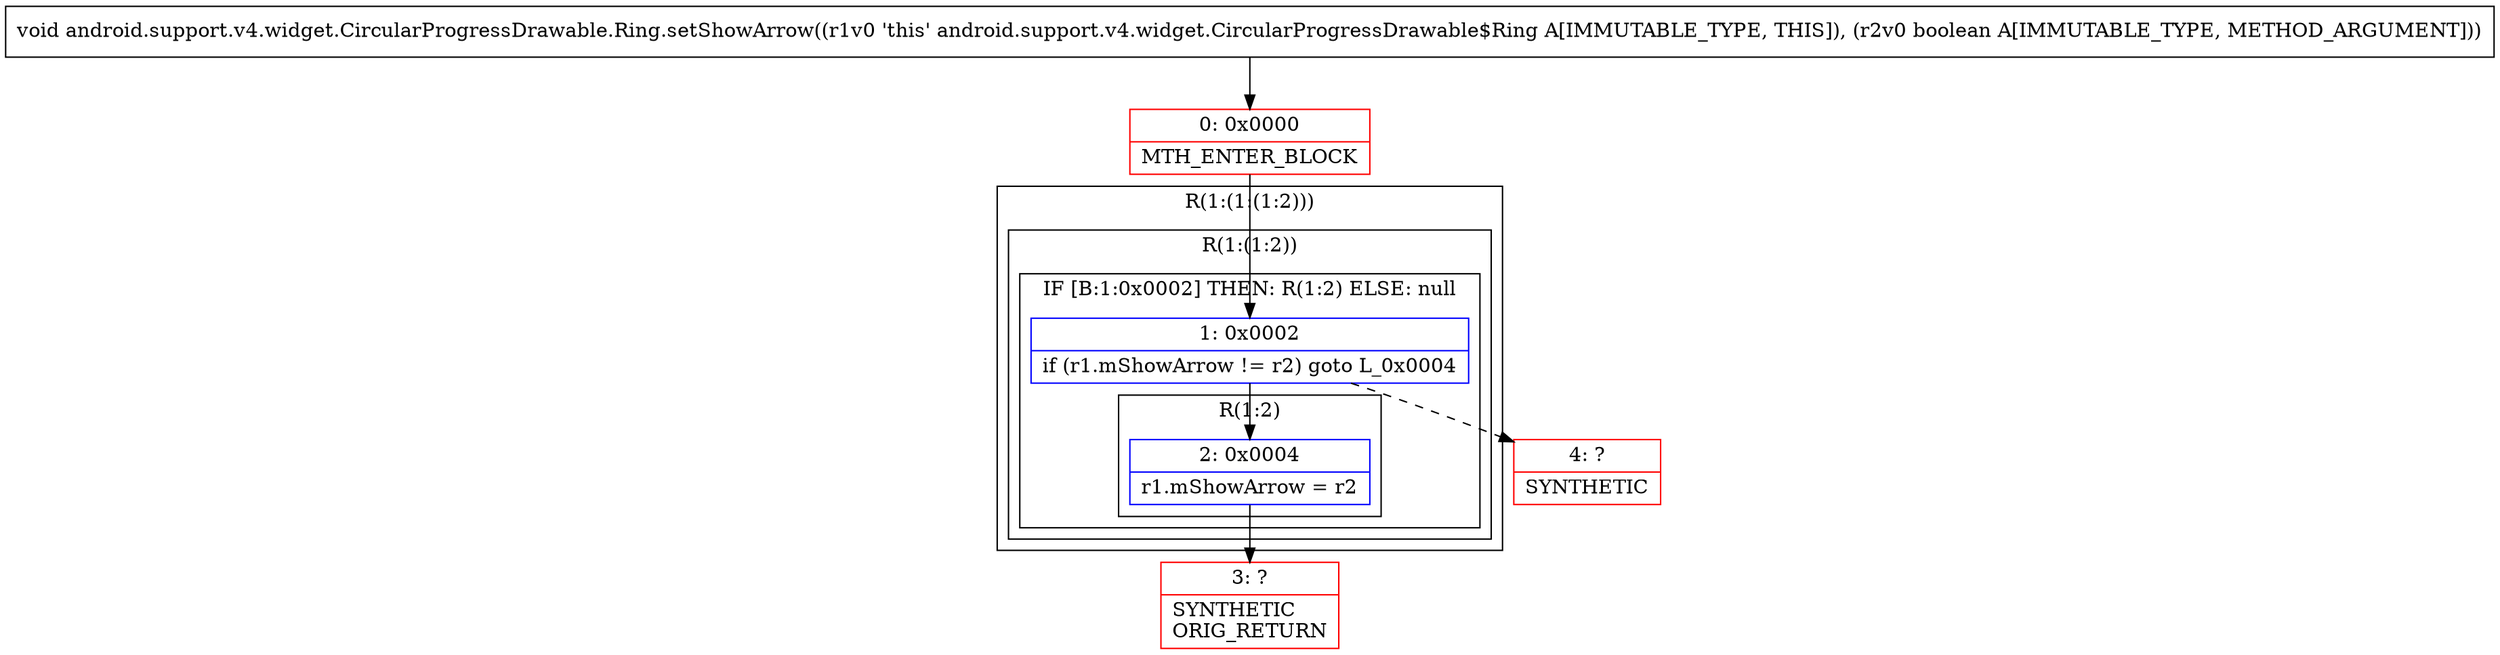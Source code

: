digraph "CFG forandroid.support.v4.widget.CircularProgressDrawable.Ring.setShowArrow(Z)V" {
subgraph cluster_Region_1589900918 {
label = "R(1:(1:(1:2)))";
node [shape=record,color=blue];
subgraph cluster_Region_1915702194 {
label = "R(1:(1:2))";
node [shape=record,color=blue];
subgraph cluster_IfRegion_893434505 {
label = "IF [B:1:0x0002] THEN: R(1:2) ELSE: null";
node [shape=record,color=blue];
Node_1 [shape=record,label="{1\:\ 0x0002|if (r1.mShowArrow != r2) goto L_0x0004\l}"];
subgraph cluster_Region_1836404673 {
label = "R(1:2)";
node [shape=record,color=blue];
Node_2 [shape=record,label="{2\:\ 0x0004|r1.mShowArrow = r2\l}"];
}
}
}
}
Node_0 [shape=record,color=red,label="{0\:\ 0x0000|MTH_ENTER_BLOCK\l}"];
Node_3 [shape=record,color=red,label="{3\:\ ?|SYNTHETIC\lORIG_RETURN\l}"];
Node_4 [shape=record,color=red,label="{4\:\ ?|SYNTHETIC\l}"];
MethodNode[shape=record,label="{void android.support.v4.widget.CircularProgressDrawable.Ring.setShowArrow((r1v0 'this' android.support.v4.widget.CircularProgressDrawable$Ring A[IMMUTABLE_TYPE, THIS]), (r2v0 boolean A[IMMUTABLE_TYPE, METHOD_ARGUMENT])) }"];
MethodNode -> Node_0;
Node_1 -> Node_2;
Node_1 -> Node_4[style=dashed];
Node_2 -> Node_3;
Node_0 -> Node_1;
}

